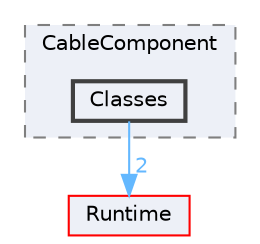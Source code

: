 digraph "Classes"
{
 // INTERACTIVE_SVG=YES
 // LATEX_PDF_SIZE
  bgcolor="transparent";
  edge [fontname=Helvetica,fontsize=10,labelfontname=Helvetica,labelfontsize=10];
  node [fontname=Helvetica,fontsize=10,shape=box,height=0.2,width=0.4];
  compound=true
  subgraph clusterdir_44f4d491f8417b6cf7ac17b67ee765a2 {
    graph [ bgcolor="#edf0f7", pencolor="grey50", label="CableComponent", fontname=Helvetica,fontsize=10 style="filled,dashed", URL="dir_44f4d491f8417b6cf7ac17b67ee765a2.html",tooltip=""]
  dir_ab1aa55929769ebf2c0ac78199b93ae8 [label="Classes", fillcolor="#edf0f7", color="grey25", style="filled,bold", URL="dir_ab1aa55929769ebf2c0ac78199b93ae8.html",tooltip=""];
  }
  dir_7536b172fbd480bfd146a1b1acd6856b [label="Runtime", fillcolor="#edf0f7", color="red", style="filled", URL="dir_7536b172fbd480bfd146a1b1acd6856b.html",tooltip=""];
  dir_ab1aa55929769ebf2c0ac78199b93ae8->dir_7536b172fbd480bfd146a1b1acd6856b [headlabel="2", labeldistance=1.5 headhref="dir_000178_000984.html" href="dir_000178_000984.html" color="steelblue1" fontcolor="steelblue1"];
}
